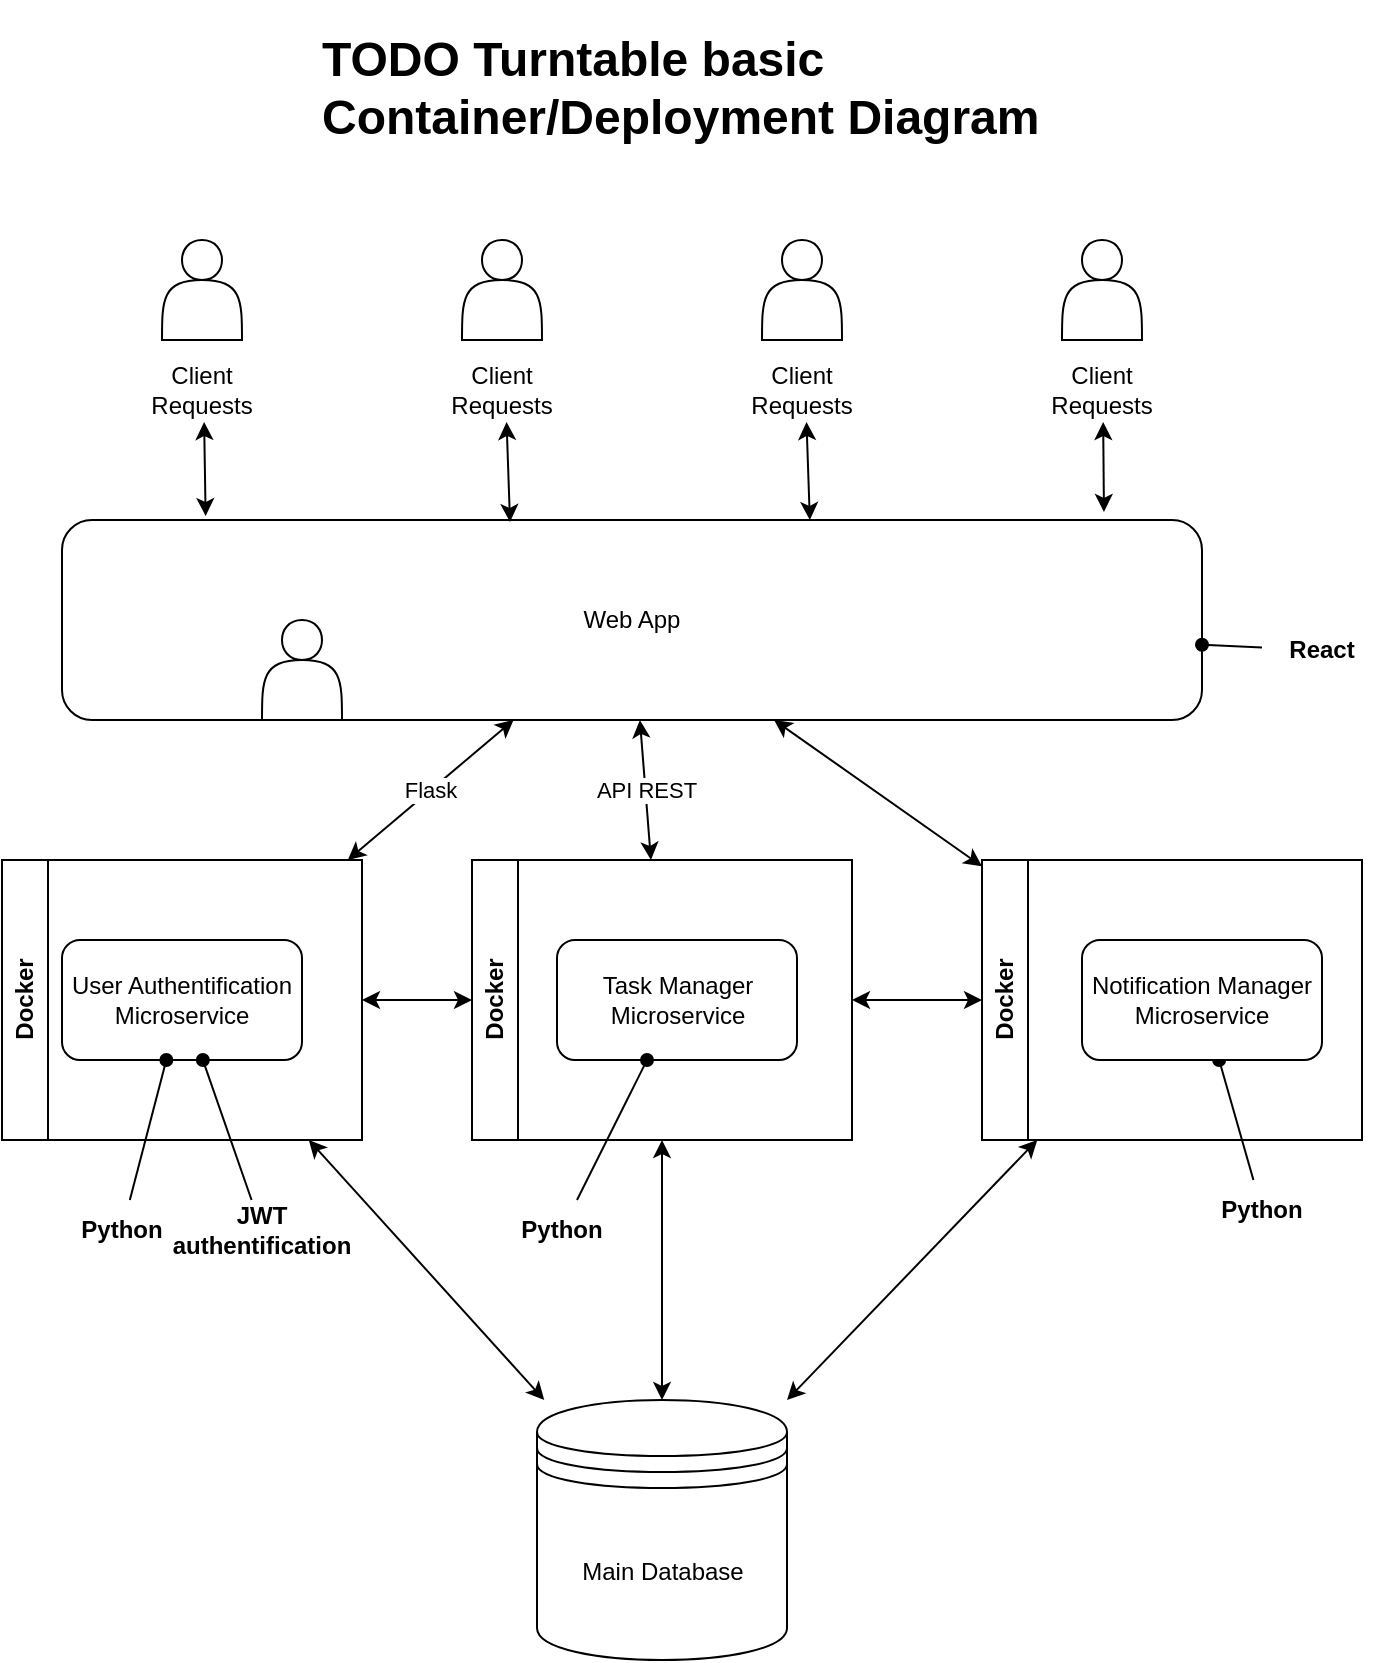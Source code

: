 <mxfile>
    <diagram id="B60keotPzB73xBl5DJu-" name="Page-1">
        <mxGraphModel dx="1308" dy="827" grid="1" gridSize="10" guides="1" tooltips="1" connect="1" arrows="1" fold="1" page="1" pageScale="1" pageWidth="850" pageHeight="1100" math="0" shadow="0">
            <root>
                <mxCell id="0"/>
                <mxCell id="1" parent="0"/>
                <mxCell id="46" value="Docker" style="swimlane;horizontal=0;whiteSpace=wrap;html=1;" vertex="1" parent="1">
                    <mxGeometry x="305" y="470" width="190" height="140" as="geometry"/>
                </mxCell>
                <mxCell id="18" value="Task Manager Microservice" style="rounded=1;whiteSpace=wrap;html=1;" parent="46" vertex="1">
                    <mxGeometry x="42.5" y="40" width="120" height="60" as="geometry"/>
                </mxCell>
                <mxCell id="43" value="Docker" style="swimlane;horizontal=0;whiteSpace=wrap;html=1;" vertex="1" parent="1">
                    <mxGeometry x="70" y="470" width="180" height="140" as="geometry"/>
                </mxCell>
                <mxCell id="16" value="User Authentification Microservice" style="rounded=1;whiteSpace=wrap;html=1;" parent="43" vertex="1">
                    <mxGeometry x="30" y="40" width="120" height="60" as="geometry"/>
                </mxCell>
                <mxCell id="2" value="Web App" style="rounded=1;whiteSpace=wrap;html=1;" parent="1" vertex="1">
                    <mxGeometry x="100" y="300" width="570" height="100" as="geometry"/>
                </mxCell>
                <mxCell id="3" value="" style="shape=actor;whiteSpace=wrap;html=1;" parent="1" vertex="1">
                    <mxGeometry x="200" y="350" width="40" height="50" as="geometry"/>
                </mxCell>
                <mxCell id="8" style="edgeStyle=none;html=1;startArrow=classic;startFill=1;entryX=0.126;entryY=-0.02;entryDx=0;entryDy=0;entryPerimeter=0;sourcePerimeterSpacing=41;targetPerimeterSpacing=41;" parent="1" source="5" target="2" edge="1">
                    <mxGeometry relative="1" as="geometry"/>
                </mxCell>
                <mxCell id="5" value="&lt;br&gt;&lt;br&gt;&lt;br&gt;&lt;br&gt;&lt;br&gt;&lt;br&gt;&lt;br&gt;Client Requests" style="shape=actor;whiteSpace=wrap;html=1;align=center;" parent="1" vertex="1">
                    <mxGeometry x="150" y="160" width="40" height="50" as="geometry"/>
                </mxCell>
                <mxCell id="12" style="edgeStyle=none;html=1;startArrow=classic;startFill=1;entryX=0.393;entryY=0.01;entryDx=0;entryDy=0;entryPerimeter=0;sourcePerimeterSpacing=41;targetPerimeterSpacing=41;" parent="1" source="9" target="2" edge="1">
                    <mxGeometry relative="1" as="geometry"/>
                </mxCell>
                <mxCell id="9" value="&lt;br&gt;&lt;br&gt;&lt;br&gt;&lt;br&gt;&lt;br&gt;&lt;br&gt;&lt;br&gt;Client Requests" style="shape=actor;whiteSpace=wrap;html=1;align=center;" parent="1" vertex="1">
                    <mxGeometry x="300" y="160" width="40" height="50" as="geometry"/>
                </mxCell>
                <mxCell id="13" style="edgeStyle=none;html=1;startArrow=classic;startFill=1;entryX=0.656;entryY=0;entryDx=0;entryDy=0;entryPerimeter=0;sourcePerimeterSpacing=41;targetPerimeterSpacing=41;" parent="1" source="10" target="2" edge="1">
                    <mxGeometry relative="1" as="geometry"/>
                </mxCell>
                <mxCell id="10" value="&lt;br&gt;&lt;br&gt;&lt;br&gt;&lt;br&gt;&lt;br&gt;&lt;br&gt;&lt;br&gt;Client Requests" style="shape=actor;whiteSpace=wrap;html=1;align=center;" parent="1" vertex="1">
                    <mxGeometry x="450" y="160" width="40" height="50" as="geometry"/>
                </mxCell>
                <mxCell id="15" style="edgeStyle=none;html=1;startArrow=classic;startFill=1;entryX=0.914;entryY=-0.04;entryDx=0;entryDy=0;entryPerimeter=0;sourcePerimeterSpacing=41;targetPerimeterSpacing=41;" parent="1" source="11" target="2" edge="1">
                    <mxGeometry relative="1" as="geometry"/>
                </mxCell>
                <mxCell id="11" value="&lt;br&gt;&lt;br&gt;&lt;br&gt;&lt;br&gt;&lt;br&gt;&lt;br&gt;&lt;br&gt;Client Requests" style="shape=actor;whiteSpace=wrap;html=1;align=center;" parent="1" vertex="1">
                    <mxGeometry x="600" y="160" width="40" height="50" as="geometry"/>
                </mxCell>
                <mxCell id="17" value="Flask" style="edgeStyle=none;html=1;startArrow=classic;startFill=1;" parent="1" source="43" target="2" edge="1">
                    <mxGeometry relative="1" as="geometry"/>
                </mxCell>
                <mxCell id="26" style="edgeStyle=none;html=1;startArrow=classic;startFill=1;" parent="1" source="43" target="25" edge="1">
                    <mxGeometry relative="1" as="geometry"/>
                </mxCell>
                <mxCell id="19" value="API REST" style="edgeStyle=none;html=1;startArrow=classic;startFill=1;" parent="1" source="46" target="2" edge="1">
                    <mxGeometry relative="1" as="geometry"/>
                </mxCell>
                <mxCell id="20" style="edgeStyle=none;html=1;startArrow=classic;startFill=1;" parent="1" source="46" target="43" edge="1">
                    <mxGeometry relative="1" as="geometry"/>
                </mxCell>
                <mxCell id="27" style="edgeStyle=none;html=1;startArrow=classic;startFill=1;" parent="1" source="46" target="25" edge="1">
                    <mxGeometry relative="1" as="geometry"/>
                </mxCell>
                <mxCell id="28" style="edgeStyle=none;html=1;startArrow=classic;startFill=1;" parent="1" source="46" target="47" edge="1">
                    <mxGeometry relative="1" as="geometry"/>
                </mxCell>
                <mxCell id="22" style="edgeStyle=none;html=1;startArrow=classic;startFill=1;" parent="1" source="47" target="2" edge="1">
                    <mxGeometry relative="1" as="geometry"/>
                </mxCell>
                <mxCell id="29" style="edgeStyle=none;html=1;startArrow=classic;startFill=1;" parent="1" source="47" target="25" edge="1">
                    <mxGeometry relative="1" as="geometry"/>
                </mxCell>
                <mxCell id="25" value="Main Database" style="shape=datastore;whiteSpace=wrap;html=1;direction=east;" parent="1" vertex="1">
                    <mxGeometry x="337.5" y="740" width="125" height="130" as="geometry"/>
                </mxCell>
                <mxCell id="31" style="edgeStyle=none;html=1;startArrow=none;startFill=0;endArrow=oval;endFill=1;sourcePerimeterSpacing=0;" parent="1" source="30" target="16" edge="1">
                    <mxGeometry relative="1" as="geometry"/>
                </mxCell>
                <mxCell id="30" value="Python" style="text;html=1;strokeColor=none;fillColor=none;align=center;verticalAlign=middle;whiteSpace=wrap;rounded=0;fontStyle=1" parent="1" vertex="1">
                    <mxGeometry x="100" y="640" width="60" height="30" as="geometry"/>
                </mxCell>
                <mxCell id="35" style="edgeStyle=none;html=1;startArrow=none;startFill=0;endArrow=oval;endFill=1;" parent="1" source="34" target="16" edge="1">
                    <mxGeometry relative="1" as="geometry"/>
                </mxCell>
                <mxCell id="34" value="JWT authentification" style="text;html=1;strokeColor=none;fillColor=none;align=center;verticalAlign=middle;whiteSpace=wrap;rounded=0;fontStyle=1" parent="1" vertex="1">
                    <mxGeometry x="170" y="640" width="60" height="30" as="geometry"/>
                </mxCell>
                <mxCell id="37" style="edgeStyle=none;html=1;startArrow=none;startFill=0;endArrow=oval;endFill=1;" parent="1" source="36" target="2" edge="1">
                    <mxGeometry relative="1" as="geometry"/>
                </mxCell>
                <mxCell id="36" value="React" style="text;html=1;strokeColor=none;fillColor=none;align=center;verticalAlign=middle;whiteSpace=wrap;rounded=0;fontStyle=1" parent="1" vertex="1">
                    <mxGeometry x="700" y="350" width="60" height="30" as="geometry"/>
                </mxCell>
                <mxCell id="40" style="edgeStyle=none;html=1;startArrow=none;startFill=0;endArrow=oval;endFill=1;sourcePerimeterSpacing=0;targetPerimeterSpacing=0;" parent="1" source="39" target="18" edge="1">
                    <mxGeometry relative="1" as="geometry"/>
                </mxCell>
                <mxCell id="39" value="Python" style="text;html=1;strokeColor=none;fillColor=none;align=center;verticalAlign=middle;whiteSpace=wrap;rounded=0;fontStyle=1" parent="1" vertex="1">
                    <mxGeometry x="320" y="640" width="60" height="30" as="geometry"/>
                </mxCell>
                <mxCell id="42" style="edgeStyle=none;html=1;startArrow=none;startFill=0;endArrow=oval;endFill=1;sourcePerimeterSpacing=0;targetPerimeterSpacing=0;" parent="1" source="41" target="21" edge="1">
                    <mxGeometry relative="1" as="geometry"/>
                </mxCell>
                <mxCell id="41" value="Python" style="text;html=1;strokeColor=none;fillColor=none;align=center;verticalAlign=middle;whiteSpace=wrap;rounded=0;fontStyle=1" parent="1" vertex="1">
                    <mxGeometry x="670" y="630" width="60" height="30" as="geometry"/>
                </mxCell>
                <mxCell id="47" value="Docker" style="swimlane;horizontal=0;whiteSpace=wrap;html=1;" vertex="1" parent="1">
                    <mxGeometry x="560" y="470" width="190" height="140" as="geometry"/>
                </mxCell>
                <mxCell id="21" value="Notification Manager Microservice" style="rounded=1;whiteSpace=wrap;html=1;" parent="47" vertex="1">
                    <mxGeometry x="50" y="40" width="120" height="60" as="geometry"/>
                </mxCell>
                <mxCell id="49" value="&lt;h1&gt;TODO Turntable basic Container/Deployment Diagram&lt;/h1&gt;&lt;p&gt;&lt;br&gt;&lt;/p&gt;" style="text;html=1;strokeColor=none;fillColor=none;spacing=5;spacingTop=-20;whiteSpace=wrap;overflow=hidden;rounded=0;" vertex="1" parent="1">
                    <mxGeometry x="225" y="50" width="445" height="120" as="geometry"/>
                </mxCell>
            </root>
        </mxGraphModel>
    </diagram>
</mxfile>